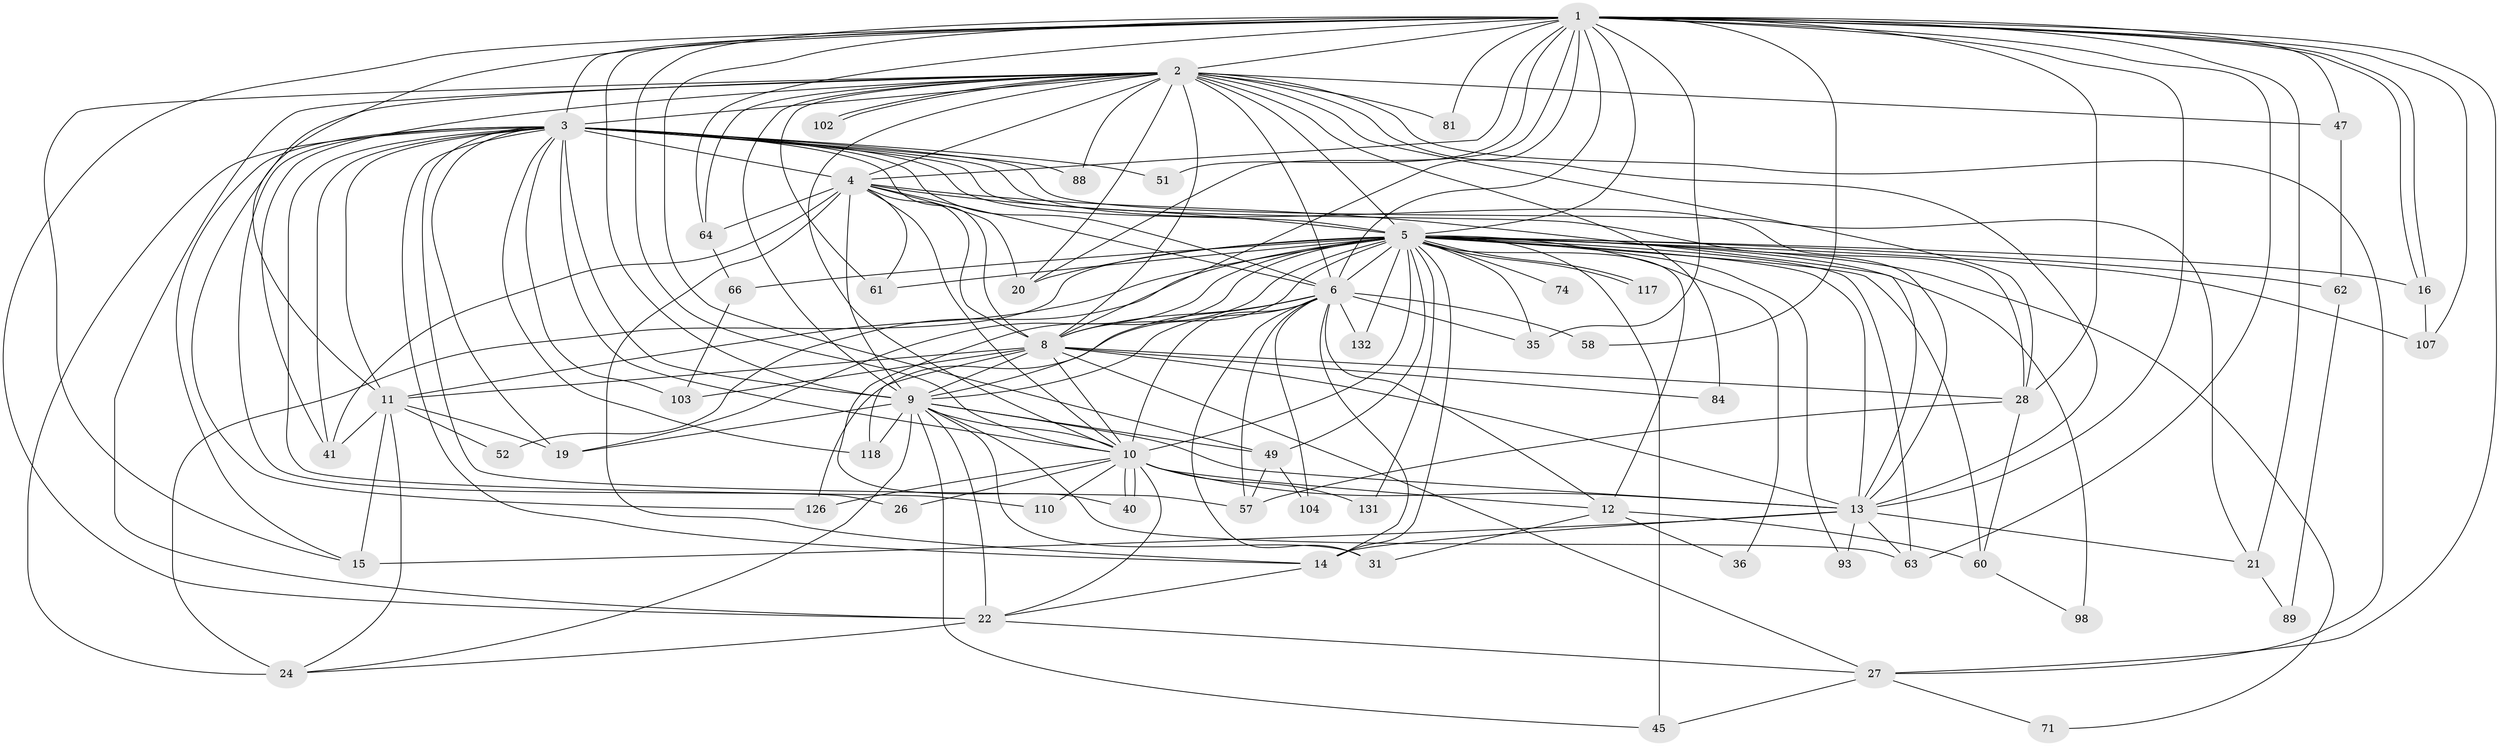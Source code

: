 // original degree distribution, {29: 0.013513513513513514, 30: 0.006756756756756757, 16: 0.006756756756756757, 28: 0.006756756756756757, 22: 0.006756756756756757, 27: 0.006756756756756757, 23: 0.006756756756756757, 21: 0.013513513513513514, 7: 0.02702702702702703, 6: 0.033783783783783786, 9: 0.006756756756756757, 4: 0.10810810810810811, 3: 0.17567567567567569, 5: 0.033783783783783786, 2: 0.5472972972972973}
// Generated by graph-tools (version 1.1) at 2025/17/03/04/25 18:17:38]
// undirected, 59 vertices, 183 edges
graph export_dot {
graph [start="1"]
  node [color=gray90,style=filled];
  1 [super="+46+38"];
  2;
  3 [super="+99"];
  4 [super="+69"];
  5 [super="+29+7"];
  6 [super="+67+42"];
  8 [super="+17+23+145+123+73+78+37"];
  9;
  10;
  11 [super="+65"];
  12 [super="+76+112"];
  13 [super="+43+30+111+96+70+33"];
  14 [super="+80+18"];
  15 [super="+136"];
  16;
  19 [super="+95"];
  20 [super="+106+86+108"];
  21;
  22 [super="+135+54+85"];
  24 [super="+121+53"];
  26;
  27 [super="+32"];
  28 [super="+44"];
  31;
  35 [super="+140"];
  36;
  40 [super="+130"];
  41 [super="+116"];
  45 [super="+55"];
  47;
  49 [super="+83"];
  51;
  52;
  57 [super="+133+92"];
  58;
  60 [super="+148"];
  61 [super="+68"];
  62 [super="+72"];
  63 [super="+90+100"];
  64 [super="+127"];
  66;
  71;
  74;
  81;
  84;
  88;
  89;
  93;
  98;
  102;
  103 [super="+114"];
  104;
  107 [super="+122"];
  110;
  117;
  118 [super="+125"];
  126 [super="+129"];
  131;
  132;
  1 -- 2;
  1 -- 3;
  1 -- 4;
  1 -- 5 [weight=3];
  1 -- 6;
  1 -- 8;
  1 -- 9;
  1 -- 10 [weight=2];
  1 -- 11;
  1 -- 16;
  1 -- 16;
  1 -- 20 [weight=3];
  1 -- 35;
  1 -- 47;
  1 -- 49;
  1 -- 51;
  1 -- 58;
  1 -- 63;
  1 -- 64;
  1 -- 81;
  1 -- 107;
  1 -- 27;
  1 -- 21;
  1 -- 13;
  1 -- 28;
  1 -- 22;
  2 -- 3 [weight=2];
  2 -- 4;
  2 -- 5 [weight=3];
  2 -- 6;
  2 -- 8 [weight=4];
  2 -- 9;
  2 -- 10;
  2 -- 22;
  2 -- 28;
  2 -- 47;
  2 -- 61;
  2 -- 81;
  2 -- 84;
  2 -- 88;
  2 -- 102;
  2 -- 102;
  2 -- 126;
  2 -- 64;
  2 -- 13;
  2 -- 15;
  2 -- 41;
  2 -- 27;
  2 -- 20;
  3 -- 4;
  3 -- 5 [weight=5];
  3 -- 6;
  3 -- 8;
  3 -- 9;
  3 -- 10;
  3 -- 11;
  3 -- 13;
  3 -- 15;
  3 -- 19;
  3 -- 21;
  3 -- 24;
  3 -- 26;
  3 -- 28;
  3 -- 41;
  3 -- 51;
  3 -- 57;
  3 -- 88;
  3 -- 103;
  3 -- 110;
  3 -- 118;
  3 -- 14;
  4 -- 5 [weight=2];
  4 -- 6 [weight=2];
  4 -- 8 [weight=2];
  4 -- 9;
  4 -- 10;
  4 -- 14;
  4 -- 20;
  4 -- 61;
  4 -- 64;
  4 -- 41;
  4 -- 13;
  5 -- 6 [weight=4];
  5 -- 8 [weight=4];
  5 -- 9 [weight=3];
  5 -- 10 [weight=3];
  5 -- 24 [weight=2];
  5 -- 36;
  5 -- 52;
  5 -- 66;
  5 -- 117;
  5 -- 117;
  5 -- 131;
  5 -- 132;
  5 -- 35;
  5 -- 40;
  5 -- 19;
  5 -- 93;
  5 -- 12;
  5 -- 71;
  5 -- 74;
  5 -- 16;
  5 -- 98;
  5 -- 107;
  5 -- 45 [weight=2];
  5 -- 60 [weight=2];
  5 -- 62 [weight=2];
  5 -- 63;
  5 -- 61;
  5 -- 13 [weight=2];
  5 -- 14 [weight=2];
  5 -- 49;
  5 -- 20;
  5 -- 11 [weight=3];
  6 -- 8 [weight=2];
  6 -- 9;
  6 -- 10 [weight=2];
  6 -- 14;
  6 -- 31;
  6 -- 35;
  6 -- 58;
  6 -- 104;
  6 -- 126;
  6 -- 132;
  6 -- 12;
  6 -- 57;
  8 -- 9 [weight=2];
  8 -- 10;
  8 -- 27;
  8 -- 84;
  8 -- 118;
  8 -- 103;
  8 -- 13;
  8 -- 28;
  8 -- 11 [weight=2];
  9 -- 10;
  9 -- 13 [weight=2];
  9 -- 19;
  9 -- 31;
  9 -- 49;
  9 -- 63;
  9 -- 118;
  9 -- 22;
  9 -- 24;
  9 -- 45;
  10 -- 12;
  10 -- 22;
  10 -- 26;
  10 -- 40;
  10 -- 40;
  10 -- 110;
  10 -- 126;
  10 -- 131;
  10 -- 13;
  11 -- 15;
  11 -- 41;
  11 -- 52;
  11 -- 19;
  11 -- 24;
  12 -- 36;
  12 -- 60;
  12 -- 31;
  13 -- 21;
  13 -- 93;
  13 -- 15 [weight=2];
  13 -- 14;
  13 -- 63;
  14 -- 22;
  16 -- 107;
  21 -- 89;
  22 -- 27;
  22 -- 24;
  27 -- 71;
  27 -- 45;
  28 -- 57;
  28 -- 60;
  47 -- 62;
  49 -- 57;
  49 -- 104;
  60 -- 98;
  62 -- 89;
  64 -- 66;
  66 -- 103;
}
